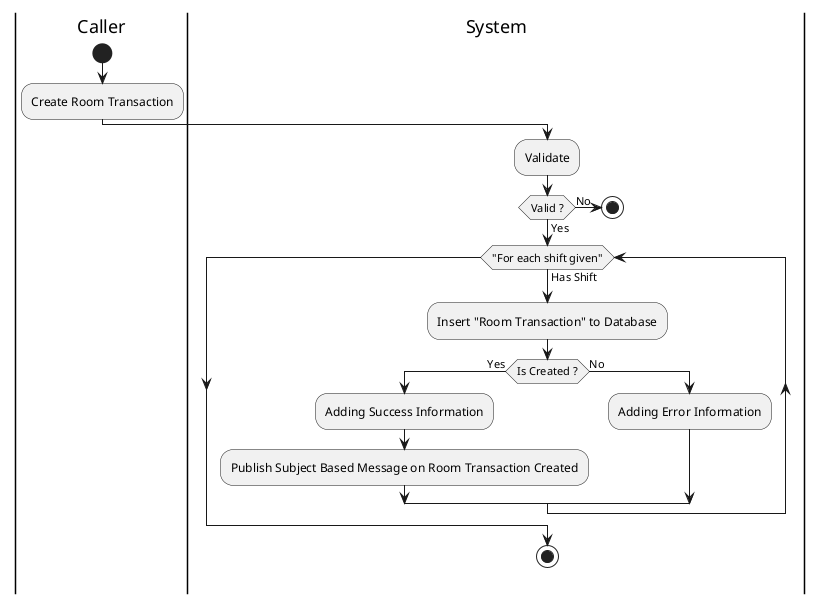 @startuml CreateRoomTransaction

skinparam ConditionEndStyle hline
skinparam Monochrome true
skinparam Shadowing false

|Caller|
start
:Create Room Transaction;

|System|
:Validate;

if (Valid ?) then (Yes)
    while("For each shift given") is (Has Shift)
        :Insert "Room Transaction" to Database;

        if (Is Created ?) then (Yes)
            :Adding Success Information;
            :Publish Subject Based Message on Room Transaction Created;
        else (No)
            :Adding Error Information;
        endif
    endwhile
    stop
else (No)
    stop
endif

@enduml